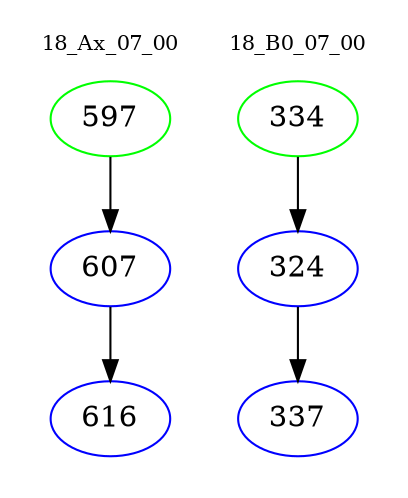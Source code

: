 digraph{
subgraph cluster_0 {
color = white
label = "18_Ax_07_00";
fontsize=10;
T0_597 [label="597", color="green"]
T0_597 -> T0_607 [color="black"]
T0_607 [label="607", color="blue"]
T0_607 -> T0_616 [color="black"]
T0_616 [label="616", color="blue"]
}
subgraph cluster_1 {
color = white
label = "18_B0_07_00";
fontsize=10;
T1_334 [label="334", color="green"]
T1_334 -> T1_324 [color="black"]
T1_324 [label="324", color="blue"]
T1_324 -> T1_337 [color="black"]
T1_337 [label="337", color="blue"]
}
}
